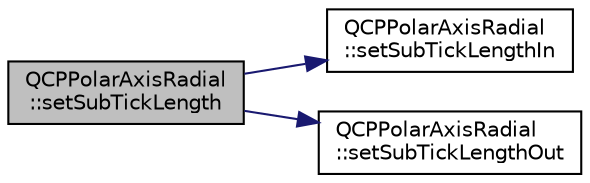 digraph "QCPPolarAxisRadial::setSubTickLength"
{
 // LATEX_PDF_SIZE
  edge [fontname="Helvetica",fontsize="10",labelfontname="Helvetica",labelfontsize="10"];
  node [fontname="Helvetica",fontsize="10",shape=record];
  rankdir="LR";
  Node1 [label="QCPPolarAxisRadial\l::setSubTickLength",height=0.2,width=0.4,color="black", fillcolor="grey75", style="filled", fontcolor="black",tooltip=" "];
  Node1 -> Node2 [color="midnightblue",fontsize="10",style="solid",fontname="Helvetica"];
  Node2 [label="QCPPolarAxisRadial\l::setSubTickLengthIn",height=0.2,width=0.4,color="black", fillcolor="white", style="filled",URL="$classQCPPolarAxisRadial.html#a0b4576a075a30904e6eecf82fdbfc314",tooltip=" "];
  Node1 -> Node3 [color="midnightblue",fontsize="10",style="solid",fontname="Helvetica"];
  Node3 [label="QCPPolarAxisRadial\l::setSubTickLengthOut",height=0.2,width=0.4,color="black", fillcolor="white", style="filled",URL="$classQCPPolarAxisRadial.html#a7fe956212f00baa07ce52d2108fa7c16",tooltip=" "];
}
